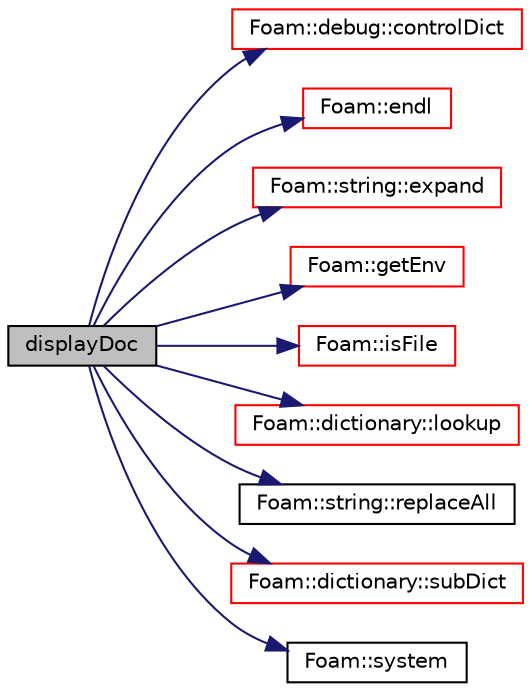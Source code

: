 digraph "displayDoc"
{
  bgcolor="transparent";
  edge [fontname="Helvetica",fontsize="10",labelfontname="Helvetica",labelfontsize="10"];
  node [fontname="Helvetica",fontsize="10",shape=record];
  rankdir="LR";
  Node2594 [label="displayDoc",height=0.2,width=0.4,color="black", fillcolor="grey75", style="filled", fontcolor="black"];
  Node2594 -> Node2595 [color="midnightblue",fontsize="10",style="solid",fontname="Helvetica"];
  Node2595 [label="Foam::debug::controlDict",height=0.2,width=0.4,color="red",URL="$a21894.html#a99ec32314c649e103ec5b70effea2d96",tooltip="The central control dictionary. "];
  Node2594 -> Node2599 [color="midnightblue",fontsize="10",style="solid",fontname="Helvetica"];
  Node2599 [label="Foam::endl",height=0.2,width=0.4,color="red",URL="$a21851.html#a2db8fe02a0d3909e9351bb4275b23ce4",tooltip="Add newline and flush stream. "];
  Node2594 -> Node2664 [color="midnightblue",fontsize="10",style="solid",fontname="Helvetica"];
  Node2664 [label="Foam::string::expand",height=0.2,width=0.4,color="red",URL="$a29557.html#a99762e1bec412804aad30b9752abbac2",tooltip="Expand initial tildes and all occurences of environment variables. "];
  Node2594 -> Node2648 [color="midnightblue",fontsize="10",style="solid",fontname="Helvetica"];
  Node2648 [label="Foam::getEnv",height=0.2,width=0.4,color="red",URL="$a21851.html#aa811843798d715931c4c97ff949a89f3",tooltip="Return environment variable of given name. "];
  Node2594 -> Node2658 [color="midnightblue",fontsize="10",style="solid",fontname="Helvetica"];
  Node2658 [label="Foam::isFile",height=0.2,width=0.4,color="red",URL="$a21851.html#a1cf13d004cf482571af182540a8d1526",tooltip="Does the name exist as a FILE in the file system? "];
  Node2594 -> Node2669 [color="midnightblue",fontsize="10",style="solid",fontname="Helvetica"];
  Node2669 [label="Foam::dictionary::lookup",height=0.2,width=0.4,color="red",URL="$a27129.html#a6a0727fa523e48977e27348663def509",tooltip="Find and return an entry data stream. "];
  Node2594 -> Node2897 [color="midnightblue",fontsize="10",style="solid",fontname="Helvetica"];
  Node2897 [label="Foam::string::replaceAll",height=0.2,width=0.4,color="black",URL="$a29557.html#a0bf334fda5b33d81c4467472af37dcca",tooltip="Replace all occurences of sub-string oldStr with newStr. "];
  Node2594 -> Node2749 [color="midnightblue",fontsize="10",style="solid",fontname="Helvetica"];
  Node2749 [label="Foam::dictionary::subDict",height=0.2,width=0.4,color="red",URL="$a27129.html#aaa26b5f2da6aff5a6a59af5407f1bf59",tooltip="Find and return a sub-dictionary. "];
  Node2594 -> Node2731 [color="midnightblue",fontsize="10",style="solid",fontname="Helvetica"];
  Node2731 [label="Foam::system",height=0.2,width=0.4,color="black",URL="$a21851.html#a08486711870135b87b73161e8f2fa4ed",tooltip="Execute the specified command. "];
}
